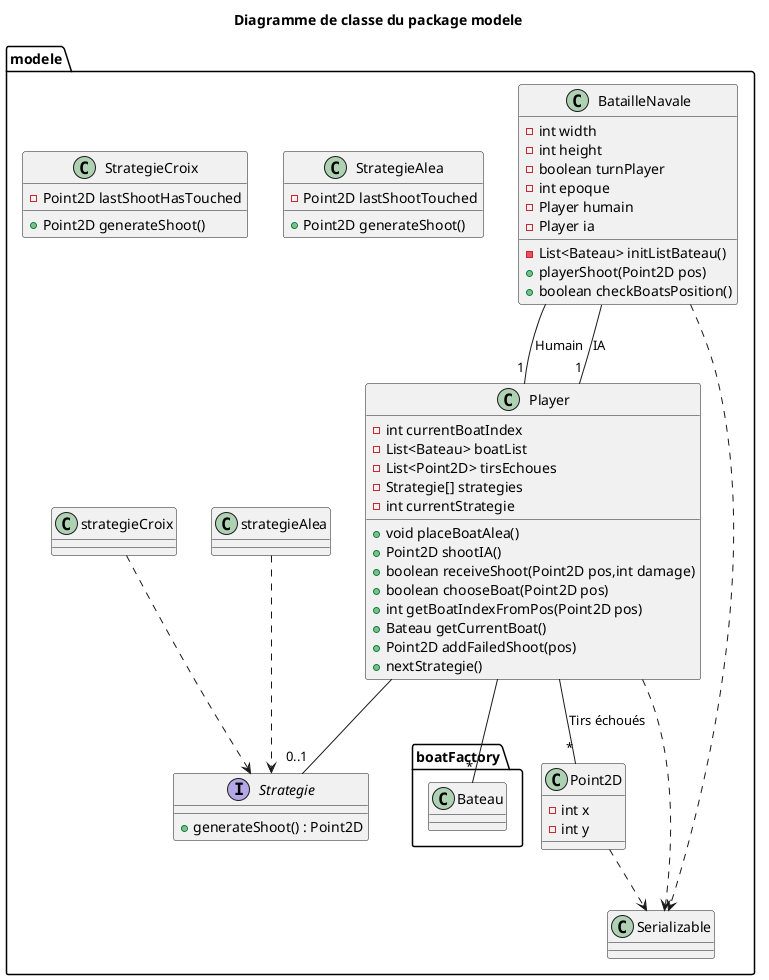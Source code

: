 @startuml

title Diagramme de classe du package modele

package modele {

    class Player {
        - int currentBoatIndex
        - List<Bateau> boatList
        - List<Point2D> tirsEchoues
        - Strategie[] strategies
        - int currentStrategie
        + void placeBoatAlea()
        + Point2D shootIA()
        + boolean receiveShoot(Point2D pos,int damage)
        + boolean chooseBoat(Point2D pos)
        + int getBoatIndexFromPos(Point2D pos)
        + Bateau getCurrentBoat()
        + Point2D addFailedShoot(pos)
        + nextStrategie()
    }
    Player --"*" boatFactory.Bateau
    Player -- "*" Point2D : "Tirs échoués"
    Player -- "0..1" Strategie
    Player ..> Serializable

    class BatailleNavale {
        - int width
        - int height
        - boolean turnPlayer
        - int epoque
        - Player humain
        - Player ia

        - List<Bateau> initListBateau()
        + playerShoot(Point2D pos)
        + boolean checkBoatsPosition()

    }
    
    Interface Strategie {
        + generateShoot() : Point2D
    }
    
    class StrategieAlea{
        - Point2D lastShootTouched
        + Point2D generateShoot()
    }
    
    class StrategieCroix{
        - Point2D lastShootHasTouched
        + Point2D generateShoot()
    }

    class Point2D{
        - int x
        - int y
    }
    
    
    strategieAlea ..> Strategie
    strategieCroix ..> Strategie
    BatailleNavale --"1" Player : "Humain"
    BatailleNavale --"1" Player : "IA"
    BatailleNavale ..> Serializable
    Point2D ..> Serializable
}


@enduml